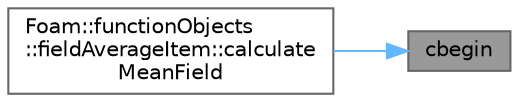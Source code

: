 digraph "cbegin"
{
 // LATEX_PDF_SIZE
  bgcolor="transparent";
  edge [fontname=Helvetica,fontsize=10,labelfontname=Helvetica,labelfontsize=10];
  node [fontname=Helvetica,fontsize=10,shape=box,height=0.2,width=0.4];
  rankdir="RL";
  Node1 [id="Node000001",label="cbegin",height=0.2,width=0.4,color="gray40", fillcolor="grey60", style="filled", fontcolor="black",tooltip=" "];
  Node1 -> Node2 [id="edge1_Node000001_Node000002",dir="back",color="steelblue1",style="solid",tooltip=" "];
  Node2 [id="Node000002",label="Foam::functionObjects\l::fieldAverageItem::calculate\lMeanField",height=0.2,width=0.4,color="grey40", fillcolor="white", style="filled",URL="$classFoam_1_1functionObjects_1_1fieldAverageItem.html#ab419c8f351570badb75f389f16d09a71",tooltip=" "];
}
